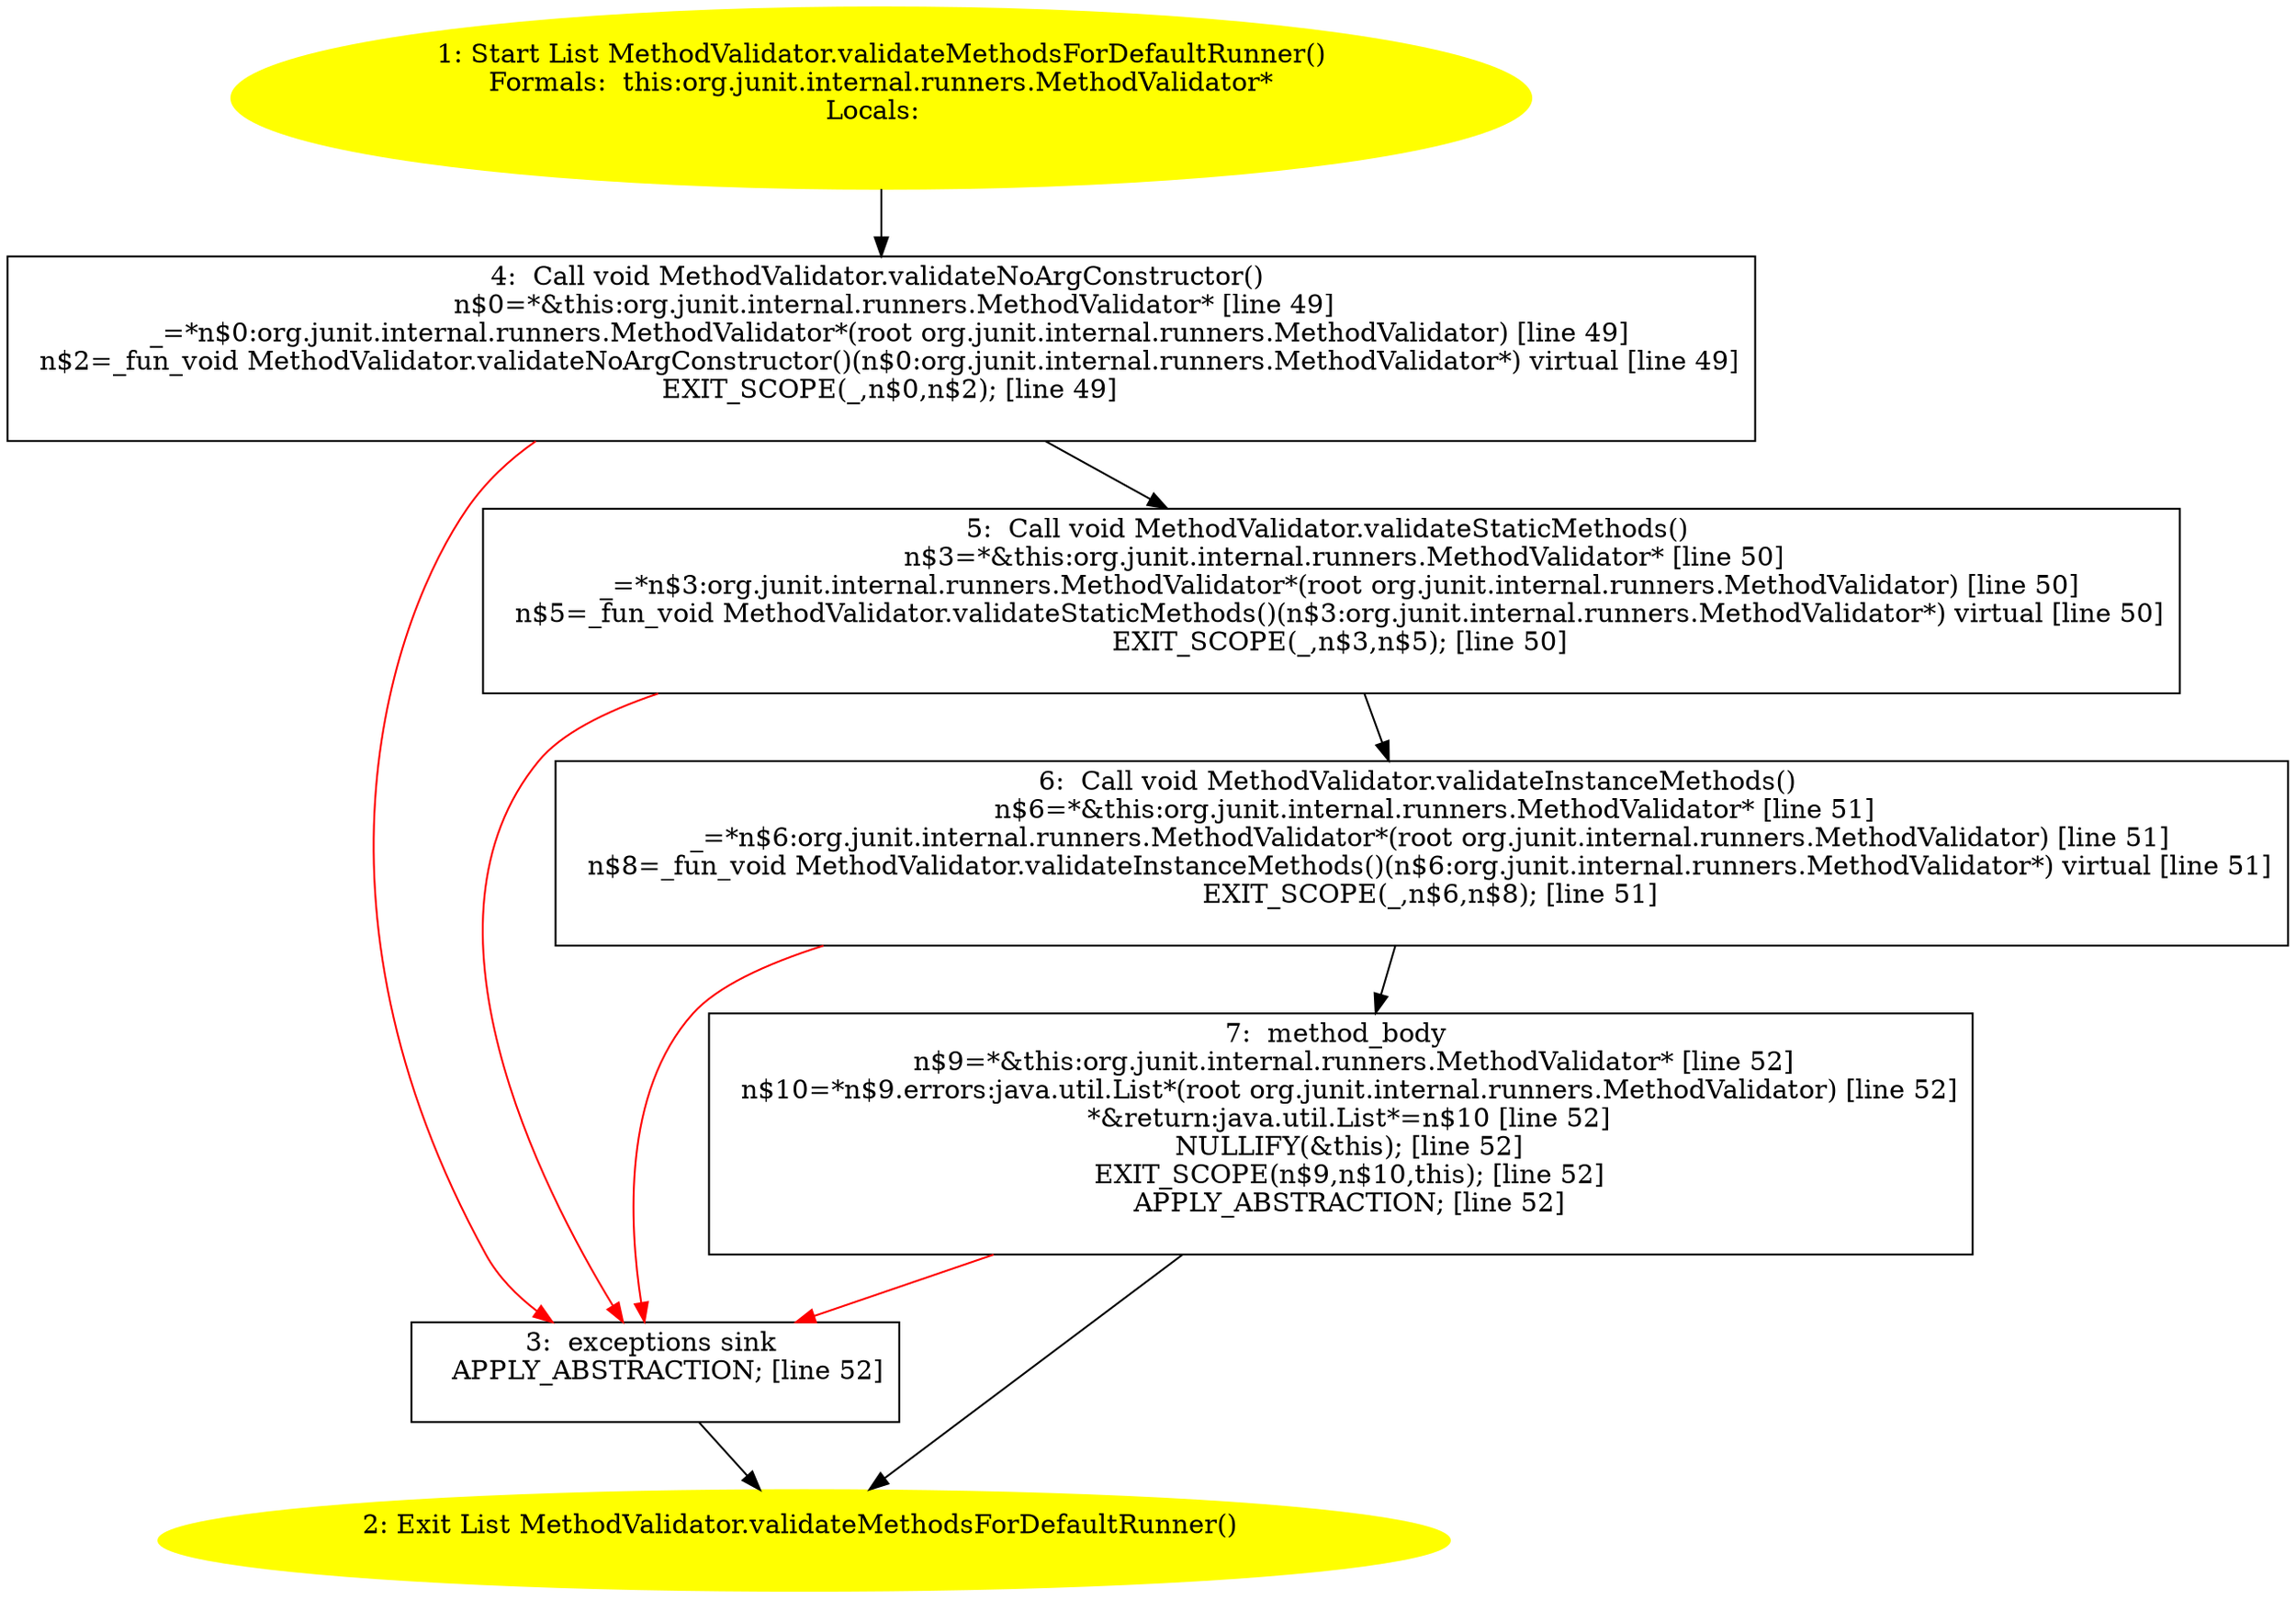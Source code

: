 /* @generated */
digraph cfg {
"org.junit.internal.runners.MethodValidator.validateMethodsForDefaultRunner():java.util.List.34598f257023041674047a887b6232e6_1" [label="1: Start List MethodValidator.validateMethodsForDefaultRunner()\nFormals:  this:org.junit.internal.runners.MethodValidator*\nLocals:  \n  " color=yellow style=filled]
	

	 "org.junit.internal.runners.MethodValidator.validateMethodsForDefaultRunner():java.util.List.34598f257023041674047a887b6232e6_1" -> "org.junit.internal.runners.MethodValidator.validateMethodsForDefaultRunner():java.util.List.34598f257023041674047a887b6232e6_4" ;
"org.junit.internal.runners.MethodValidator.validateMethodsForDefaultRunner():java.util.List.34598f257023041674047a887b6232e6_2" [label="2: Exit List MethodValidator.validateMethodsForDefaultRunner() \n  " color=yellow style=filled]
	

"org.junit.internal.runners.MethodValidator.validateMethodsForDefaultRunner():java.util.List.34598f257023041674047a887b6232e6_3" [label="3:  exceptions sink \n   APPLY_ABSTRACTION; [line 52]\n " shape="box"]
	

	 "org.junit.internal.runners.MethodValidator.validateMethodsForDefaultRunner():java.util.List.34598f257023041674047a887b6232e6_3" -> "org.junit.internal.runners.MethodValidator.validateMethodsForDefaultRunner():java.util.List.34598f257023041674047a887b6232e6_2" ;
"org.junit.internal.runners.MethodValidator.validateMethodsForDefaultRunner():java.util.List.34598f257023041674047a887b6232e6_4" [label="4:  Call void MethodValidator.validateNoArgConstructor() \n   n$0=*&this:org.junit.internal.runners.MethodValidator* [line 49]\n  _=*n$0:org.junit.internal.runners.MethodValidator*(root org.junit.internal.runners.MethodValidator) [line 49]\n  n$2=_fun_void MethodValidator.validateNoArgConstructor()(n$0:org.junit.internal.runners.MethodValidator*) virtual [line 49]\n  EXIT_SCOPE(_,n$0,n$2); [line 49]\n " shape="box"]
	

	 "org.junit.internal.runners.MethodValidator.validateMethodsForDefaultRunner():java.util.List.34598f257023041674047a887b6232e6_4" -> "org.junit.internal.runners.MethodValidator.validateMethodsForDefaultRunner():java.util.List.34598f257023041674047a887b6232e6_5" ;
	 "org.junit.internal.runners.MethodValidator.validateMethodsForDefaultRunner():java.util.List.34598f257023041674047a887b6232e6_4" -> "org.junit.internal.runners.MethodValidator.validateMethodsForDefaultRunner():java.util.List.34598f257023041674047a887b6232e6_3" [color="red" ];
"org.junit.internal.runners.MethodValidator.validateMethodsForDefaultRunner():java.util.List.34598f257023041674047a887b6232e6_5" [label="5:  Call void MethodValidator.validateStaticMethods() \n   n$3=*&this:org.junit.internal.runners.MethodValidator* [line 50]\n  _=*n$3:org.junit.internal.runners.MethodValidator*(root org.junit.internal.runners.MethodValidator) [line 50]\n  n$5=_fun_void MethodValidator.validateStaticMethods()(n$3:org.junit.internal.runners.MethodValidator*) virtual [line 50]\n  EXIT_SCOPE(_,n$3,n$5); [line 50]\n " shape="box"]
	

	 "org.junit.internal.runners.MethodValidator.validateMethodsForDefaultRunner():java.util.List.34598f257023041674047a887b6232e6_5" -> "org.junit.internal.runners.MethodValidator.validateMethodsForDefaultRunner():java.util.List.34598f257023041674047a887b6232e6_6" ;
	 "org.junit.internal.runners.MethodValidator.validateMethodsForDefaultRunner():java.util.List.34598f257023041674047a887b6232e6_5" -> "org.junit.internal.runners.MethodValidator.validateMethodsForDefaultRunner():java.util.List.34598f257023041674047a887b6232e6_3" [color="red" ];
"org.junit.internal.runners.MethodValidator.validateMethodsForDefaultRunner():java.util.List.34598f257023041674047a887b6232e6_6" [label="6:  Call void MethodValidator.validateInstanceMethods() \n   n$6=*&this:org.junit.internal.runners.MethodValidator* [line 51]\n  _=*n$6:org.junit.internal.runners.MethodValidator*(root org.junit.internal.runners.MethodValidator) [line 51]\n  n$8=_fun_void MethodValidator.validateInstanceMethods()(n$6:org.junit.internal.runners.MethodValidator*) virtual [line 51]\n  EXIT_SCOPE(_,n$6,n$8); [line 51]\n " shape="box"]
	

	 "org.junit.internal.runners.MethodValidator.validateMethodsForDefaultRunner():java.util.List.34598f257023041674047a887b6232e6_6" -> "org.junit.internal.runners.MethodValidator.validateMethodsForDefaultRunner():java.util.List.34598f257023041674047a887b6232e6_7" ;
	 "org.junit.internal.runners.MethodValidator.validateMethodsForDefaultRunner():java.util.List.34598f257023041674047a887b6232e6_6" -> "org.junit.internal.runners.MethodValidator.validateMethodsForDefaultRunner():java.util.List.34598f257023041674047a887b6232e6_3" [color="red" ];
"org.junit.internal.runners.MethodValidator.validateMethodsForDefaultRunner():java.util.List.34598f257023041674047a887b6232e6_7" [label="7:  method_body \n   n$9=*&this:org.junit.internal.runners.MethodValidator* [line 52]\n  n$10=*n$9.errors:java.util.List*(root org.junit.internal.runners.MethodValidator) [line 52]\n  *&return:java.util.List*=n$10 [line 52]\n  NULLIFY(&this); [line 52]\n  EXIT_SCOPE(n$9,n$10,this); [line 52]\n  APPLY_ABSTRACTION; [line 52]\n " shape="box"]
	

	 "org.junit.internal.runners.MethodValidator.validateMethodsForDefaultRunner():java.util.List.34598f257023041674047a887b6232e6_7" -> "org.junit.internal.runners.MethodValidator.validateMethodsForDefaultRunner():java.util.List.34598f257023041674047a887b6232e6_2" ;
	 "org.junit.internal.runners.MethodValidator.validateMethodsForDefaultRunner():java.util.List.34598f257023041674047a887b6232e6_7" -> "org.junit.internal.runners.MethodValidator.validateMethodsForDefaultRunner():java.util.List.34598f257023041674047a887b6232e6_3" [color="red" ];
}
